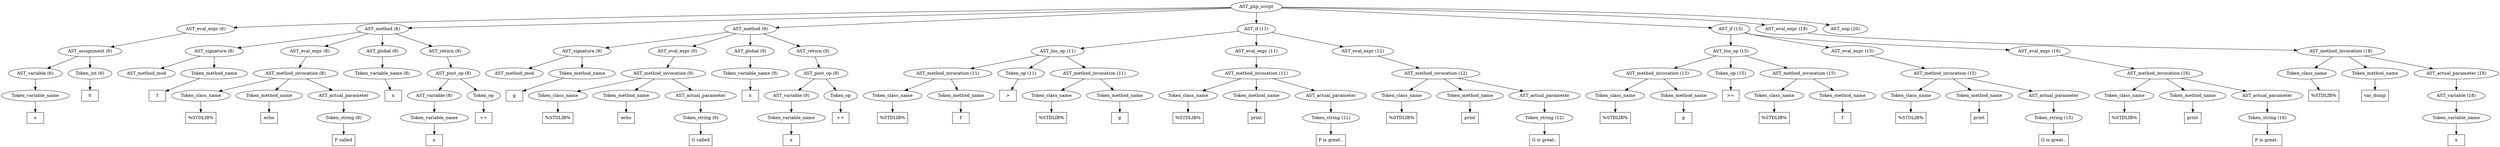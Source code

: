 /*
 * AST in dot format generated by phc -- the PHP compiler
 */

digraph AST {
node_0 [label="AST_php_script"];
node_1 [label="AST_eval_expr (6)"];
node_2 [label="AST_assignment (6)"];
node_3 [label="AST_variable (6)"];
node_4 [label="Token_variable_name"];
node_5 [label="x", shape=box]
node_4 -> node_5;
node_3 -> node_4;
node_6 [label="Token_int (6)"];
node_7 [label="0", shape=box]
node_6 -> node_7;
node_2 -> node_6;
node_2 -> node_3;
node_1 -> node_2;
node_8 [label="AST_method (8)"];
node_9 [label="AST_signature (8)"];
node_10 [label="AST_method_mod"];
node_11 [label="Token_method_name"];
node_12 [label="f", shape=box]
node_11 -> node_12;
node_9 -> node_11;
node_9 -> node_10;
node_13 [label="AST_eval_expr (8)"];
node_14 [label="AST_method_invocation (8)"];
node_15 [label="Token_class_name"];
node_16 [label="%STDLIB%", shape=box]
node_15 -> node_16;
node_17 [label="Token_method_name"];
node_18 [label="echo", shape=box]
node_17 -> node_18;
node_19 [label="AST_actual_parameter"];
node_20 [label="Token_string (8)"];
node_21 [label="F called", shape=box]
node_20 -> node_21;
node_19 -> node_20;
node_14 -> node_19;
node_14 -> node_17;
node_14 -> node_15;
node_13 -> node_14;
node_22 [label="AST_global (8)"];
node_23 [label="Token_variable_name (8)"];
node_24 [label="x", shape=box]
node_23 -> node_24;
node_22 -> node_23;
node_25 [label="AST_return (8)"];
node_26 [label="AST_post_op (8)"];
node_27 [label="AST_variable (8)"];
node_28 [label="Token_variable_name"];
node_29 [label="x", shape=box]
node_28 -> node_29;
node_27 -> node_28;
node_30 [label="Token_op"];
node_31 [label="++", shape=box]
node_30 -> node_31;
node_26 -> node_30;
node_26 -> node_27;
node_25 -> node_26;
node_8 -> node_25;
node_8 -> node_22;
node_8 -> node_13;
node_8 -> node_9;
node_32 [label="AST_method (9)"];
node_33 [label="AST_signature (9)"];
node_34 [label="AST_method_mod"];
node_35 [label="Token_method_name"];
node_36 [label="g", shape=box]
node_35 -> node_36;
node_33 -> node_35;
node_33 -> node_34;
node_37 [label="AST_eval_expr (9)"];
node_38 [label="AST_method_invocation (9)"];
node_39 [label="Token_class_name"];
node_40 [label="%STDLIB%", shape=box]
node_39 -> node_40;
node_41 [label="Token_method_name"];
node_42 [label="echo", shape=box]
node_41 -> node_42;
node_43 [label="AST_actual_parameter"];
node_44 [label="Token_string (9)"];
node_45 [label="G called", shape=box]
node_44 -> node_45;
node_43 -> node_44;
node_38 -> node_43;
node_38 -> node_41;
node_38 -> node_39;
node_37 -> node_38;
node_46 [label="AST_global (9)"];
node_47 [label="Token_variable_name (9)"];
node_48 [label="x", shape=box]
node_47 -> node_48;
node_46 -> node_47;
node_49 [label="AST_return (9)"];
node_50 [label="AST_post_op (9)"];
node_51 [label="AST_variable (9)"];
node_52 [label="Token_variable_name"];
node_53 [label="x", shape=box]
node_52 -> node_53;
node_51 -> node_52;
node_54 [label="Token_op"];
node_55 [label="++", shape=box]
node_54 -> node_55;
node_50 -> node_54;
node_50 -> node_51;
node_49 -> node_50;
node_32 -> node_49;
node_32 -> node_46;
node_32 -> node_37;
node_32 -> node_33;
node_56 [label="AST_if (11)"];
node_57 [label="AST_bin_op (11)"];
node_58 [label="AST_method_invocation (11)"];
node_59 [label="Token_class_name"];
node_60 [label="%STDLIB%", shape=box]
node_59 -> node_60;
node_61 [label="Token_method_name"];
node_62 [label="f", shape=box]
node_61 -> node_62;
node_58 -> node_61;
node_58 -> node_59;
node_63 [label="Token_op (11)"];
node_64 [label=">", shape=box]
node_63 -> node_64;
node_65 [label="AST_method_invocation (11)"];
node_66 [label="Token_class_name"];
node_67 [label="%STDLIB%", shape=box]
node_66 -> node_67;
node_68 [label="Token_method_name"];
node_69 [label="g", shape=box]
node_68 -> node_69;
node_65 -> node_68;
node_65 -> node_66;
node_57 -> node_65;
node_57 -> node_63;
node_57 -> node_58;
node_70 [label="AST_eval_expr (11)"];
node_71 [label="AST_method_invocation (11)"];
node_72 [label="Token_class_name"];
node_73 [label="%STDLIB%", shape=box]
node_72 -> node_73;
node_74 [label="Token_method_name"];
node_75 [label="print", shape=box]
node_74 -> node_75;
node_76 [label="AST_actual_parameter"];
node_77 [label="Token_string (11)"];
node_78 [label="F is great..", shape=box]
node_77 -> node_78;
node_76 -> node_77;
node_71 -> node_76;
node_71 -> node_74;
node_71 -> node_72;
node_70 -> node_71;
node_79 [label="AST_eval_expr (12)"];
node_80 [label="AST_method_invocation (12)"];
node_81 [label="Token_class_name"];
node_82 [label="%STDLIB%", shape=box]
node_81 -> node_82;
node_83 [label="Token_method_name"];
node_84 [label="print", shape=box]
node_83 -> node_84;
node_85 [label="AST_actual_parameter"];
node_86 [label="Token_string (12)"];
node_87 [label="G is great..", shape=box]
node_86 -> node_87;
node_85 -> node_86;
node_80 -> node_85;
node_80 -> node_83;
node_80 -> node_81;
node_79 -> node_80;
node_56 -> node_79;
node_56 -> node_70;
node_56 -> node_57;
node_88 [label="AST_if (15)"];
node_89 [label="AST_bin_op (15)"];
node_90 [label="AST_method_invocation (15)"];
node_91 [label="Token_class_name"];
node_92 [label="%STDLIB%", shape=box]
node_91 -> node_92;
node_93 [label="Token_method_name"];
node_94 [label="g", shape=box]
node_93 -> node_94;
node_90 -> node_93;
node_90 -> node_91;
node_95 [label="Token_op (15)"];
node_96 [label=">=", shape=box]
node_95 -> node_96;
node_97 [label="AST_method_invocation (15)"];
node_98 [label="Token_class_name"];
node_99 [label="%STDLIB%", shape=box]
node_98 -> node_99;
node_100 [label="Token_method_name"];
node_101 [label="f", shape=box]
node_100 -> node_101;
node_97 -> node_100;
node_97 -> node_98;
node_89 -> node_97;
node_89 -> node_95;
node_89 -> node_90;
node_102 [label="AST_eval_expr (15)"];
node_103 [label="AST_method_invocation (15)"];
node_104 [label="Token_class_name"];
node_105 [label="%STDLIB%", shape=box]
node_104 -> node_105;
node_106 [label="Token_method_name"];
node_107 [label="print", shape=box]
node_106 -> node_107;
node_108 [label="AST_actual_parameter"];
node_109 [label="Token_string (15)"];
node_110 [label="G is great..", shape=box]
node_109 -> node_110;
node_108 -> node_109;
node_103 -> node_108;
node_103 -> node_106;
node_103 -> node_104;
node_102 -> node_103;
node_111 [label="AST_eval_expr (16)"];
node_112 [label="AST_method_invocation (16)"];
node_113 [label="Token_class_name"];
node_114 [label="%STDLIB%", shape=box]
node_113 -> node_114;
node_115 [label="Token_method_name"];
node_116 [label="print", shape=box]
node_115 -> node_116;
node_117 [label="AST_actual_parameter"];
node_118 [label="Token_string (16)"];
node_119 [label="F is great..", shape=box]
node_118 -> node_119;
node_117 -> node_118;
node_112 -> node_117;
node_112 -> node_115;
node_112 -> node_113;
node_111 -> node_112;
node_88 -> node_111;
node_88 -> node_102;
node_88 -> node_89;
node_120 [label="AST_eval_expr (18)"];
node_121 [label="AST_method_invocation (18)"];
node_122 [label="Token_class_name"];
node_123 [label="%STDLIB%", shape=box]
node_122 -> node_123;
node_124 [label="Token_method_name"];
node_125 [label="var_dump", shape=box]
node_124 -> node_125;
node_126 [label="AST_actual_parameter (18)"];
node_127 [label="AST_variable (18)"];
node_128 [label="Token_variable_name"];
node_129 [label="x", shape=box]
node_128 -> node_129;
node_127 -> node_128;
node_126 -> node_127;
node_121 -> node_126;
node_121 -> node_124;
node_121 -> node_122;
node_120 -> node_121;
node_130 [label="AST_nop (20)"];
node_0 -> node_130;
node_0 -> node_120;
node_0 -> node_88;
node_0 -> node_56;
node_0 -> node_32;
node_0 -> node_8;
node_0 -> node_1;
}
